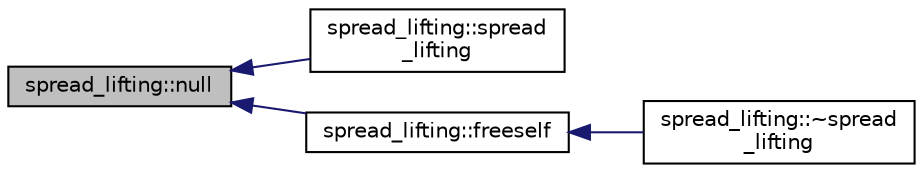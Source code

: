 digraph "spread_lifting::null"
{
  edge [fontname="Helvetica",fontsize="10",labelfontname="Helvetica",labelfontsize="10"];
  node [fontname="Helvetica",fontsize="10",shape=record];
  rankdir="LR";
  Node86 [label="spread_lifting::null",height=0.2,width=0.4,color="black", fillcolor="grey75", style="filled", fontcolor="black"];
  Node86 -> Node87 [dir="back",color="midnightblue",fontsize="10",style="solid",fontname="Helvetica"];
  Node87 [label="spread_lifting::spread\l_lifting",height=0.2,width=0.4,color="black", fillcolor="white", style="filled",URL="$d7/de2/classspread__lifting.html#a9b718f06e5705bbee97995a51b4eb4ca"];
  Node86 -> Node88 [dir="back",color="midnightblue",fontsize="10",style="solid",fontname="Helvetica"];
  Node88 [label="spread_lifting::freeself",height=0.2,width=0.4,color="black", fillcolor="white", style="filled",URL="$d7/de2/classspread__lifting.html#ae7e9c993e81fd7faf37469a36d051533"];
  Node88 -> Node89 [dir="back",color="midnightblue",fontsize="10",style="solid",fontname="Helvetica"];
  Node89 [label="spread_lifting::~spread\l_lifting",height=0.2,width=0.4,color="black", fillcolor="white", style="filled",URL="$d7/de2/classspread__lifting.html#aececb488779ac24b52777eb3e5980003"];
}
